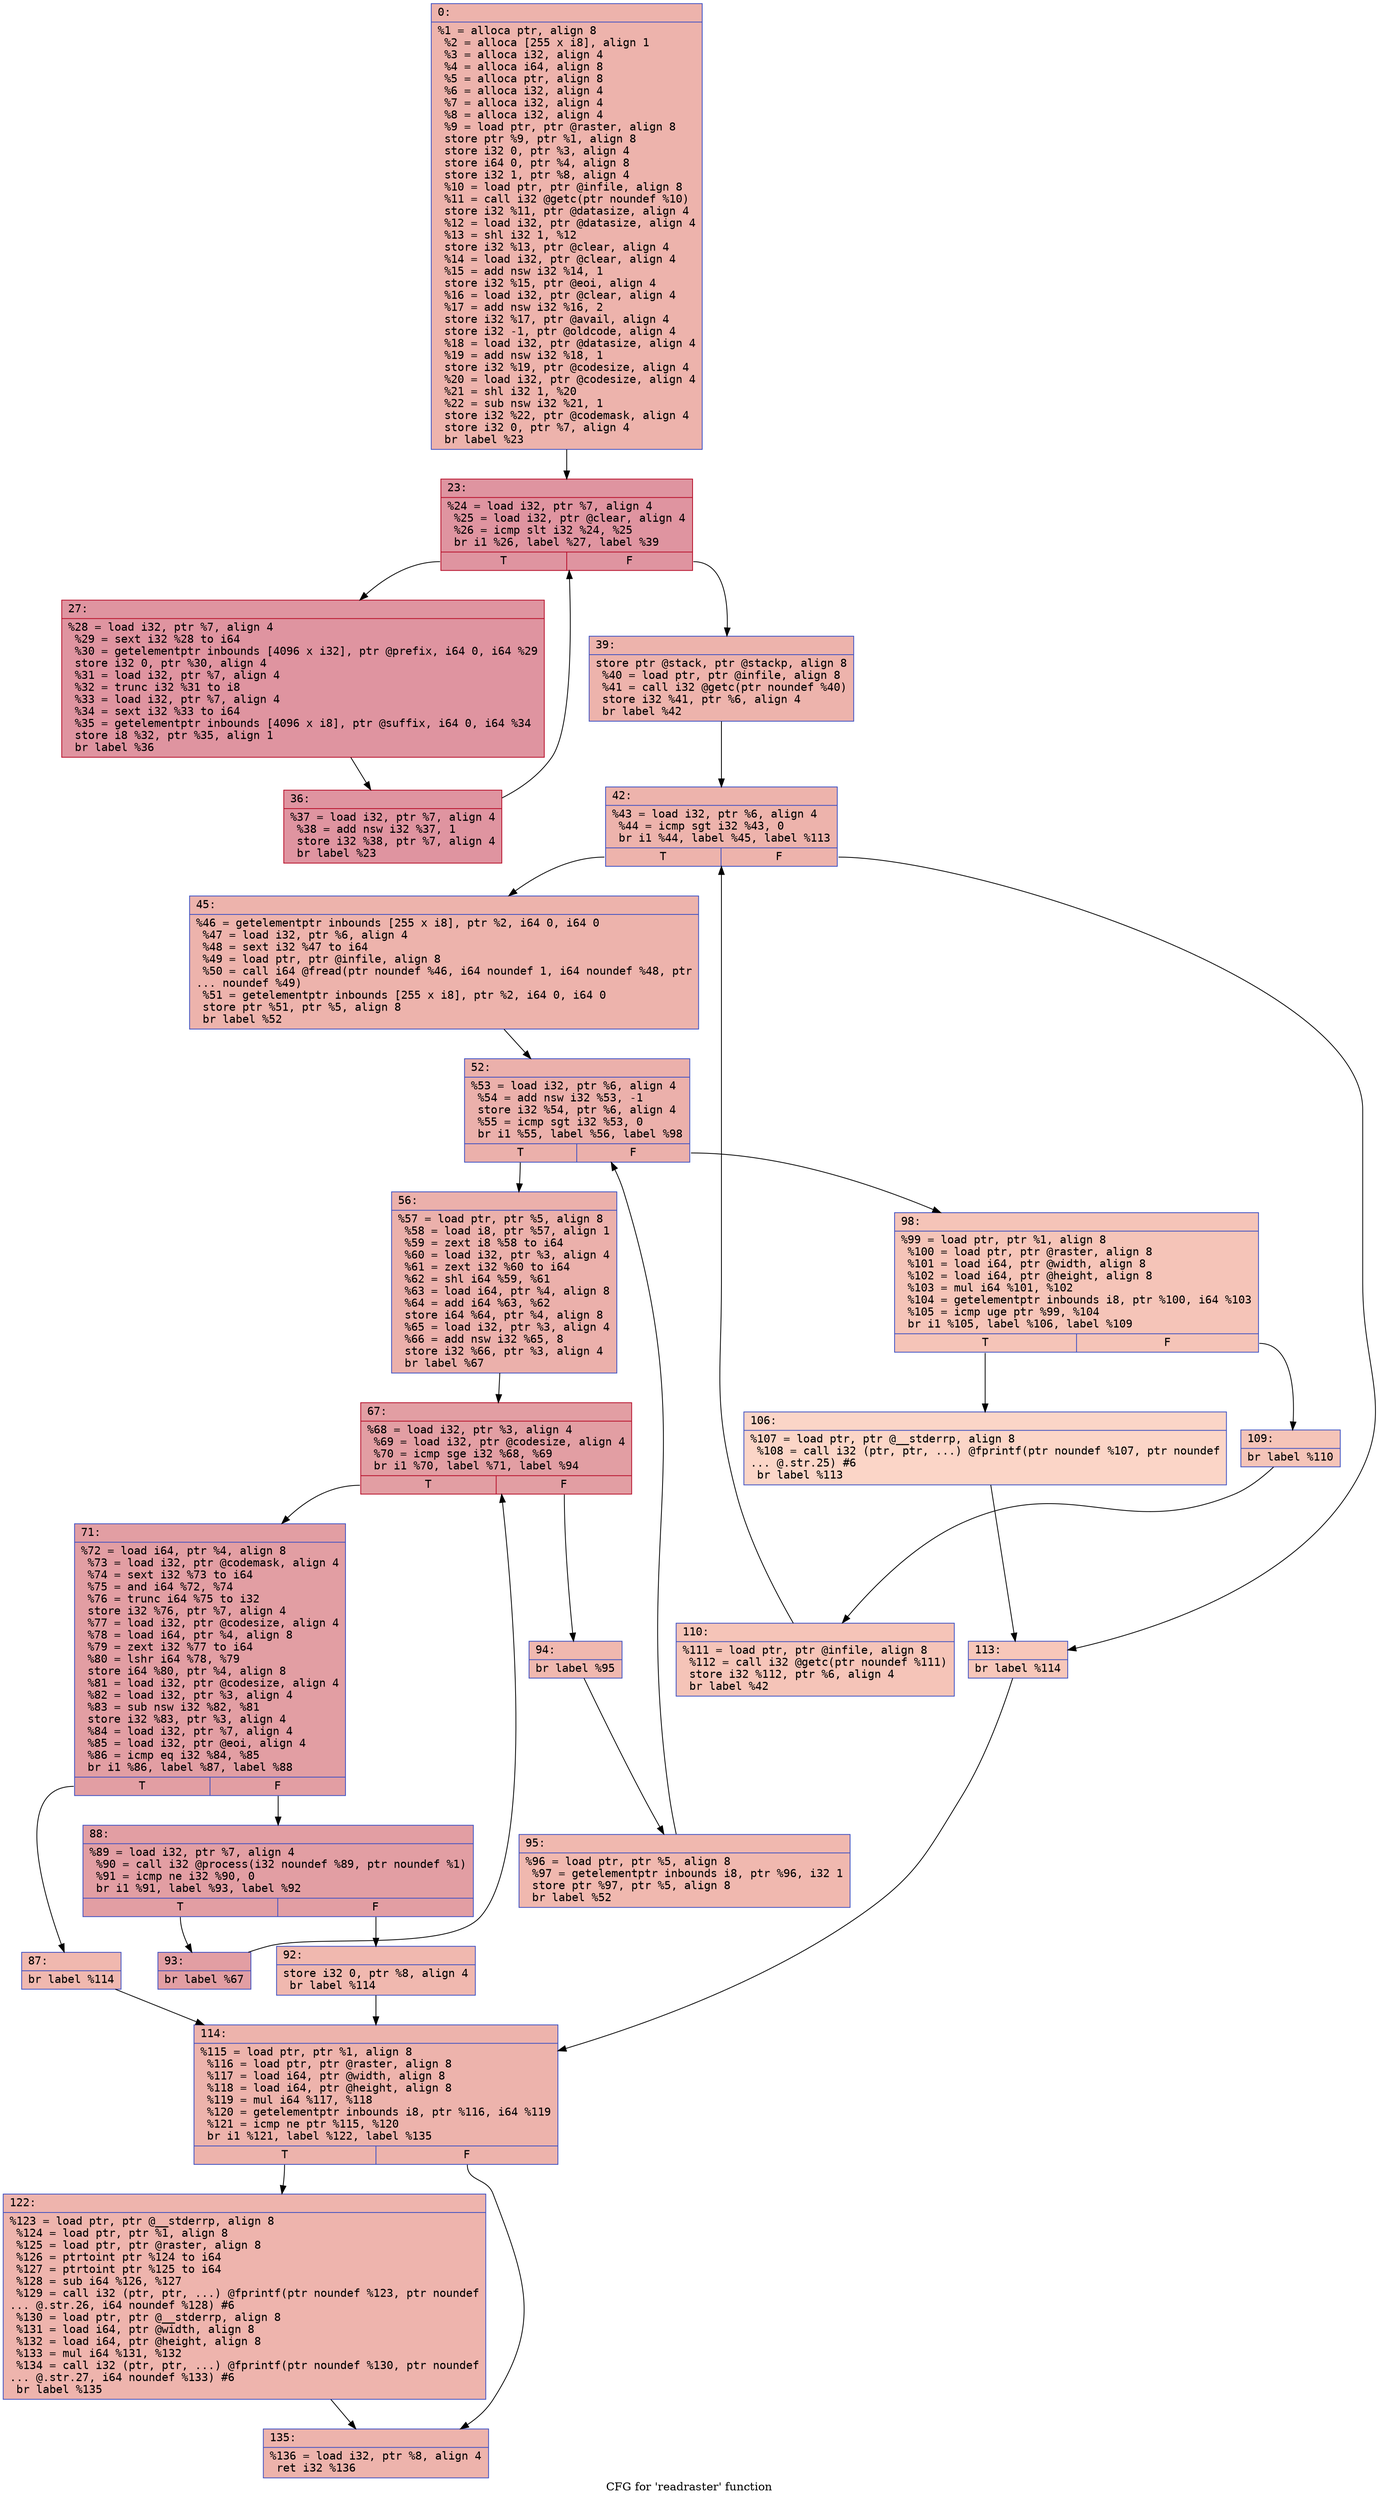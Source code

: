 digraph "CFG for 'readraster' function" {
	label="CFG for 'readraster' function";

	Node0x600003634500 [shape=record,color="#3d50c3ff", style=filled, fillcolor="#d6524470" fontname="Courier",label="{0:\l|  %1 = alloca ptr, align 8\l  %2 = alloca [255 x i8], align 1\l  %3 = alloca i32, align 4\l  %4 = alloca i64, align 8\l  %5 = alloca ptr, align 8\l  %6 = alloca i32, align 4\l  %7 = alloca i32, align 4\l  %8 = alloca i32, align 4\l  %9 = load ptr, ptr @raster, align 8\l  store ptr %9, ptr %1, align 8\l  store i32 0, ptr %3, align 4\l  store i64 0, ptr %4, align 8\l  store i32 1, ptr %8, align 4\l  %10 = load ptr, ptr @infile, align 8\l  %11 = call i32 @getc(ptr noundef %10)\l  store i32 %11, ptr @datasize, align 4\l  %12 = load i32, ptr @datasize, align 4\l  %13 = shl i32 1, %12\l  store i32 %13, ptr @clear, align 4\l  %14 = load i32, ptr @clear, align 4\l  %15 = add nsw i32 %14, 1\l  store i32 %15, ptr @eoi, align 4\l  %16 = load i32, ptr @clear, align 4\l  %17 = add nsw i32 %16, 2\l  store i32 %17, ptr @avail, align 4\l  store i32 -1, ptr @oldcode, align 4\l  %18 = load i32, ptr @datasize, align 4\l  %19 = add nsw i32 %18, 1\l  store i32 %19, ptr @codesize, align 4\l  %20 = load i32, ptr @codesize, align 4\l  %21 = shl i32 1, %20\l  %22 = sub nsw i32 %21, 1\l  store i32 %22, ptr @codemask, align 4\l  store i32 0, ptr %7, align 4\l  br label %23\l}"];
	Node0x600003634500 -> Node0x600003634550[tooltip="0 -> 23\nProbability 100.00%" ];
	Node0x600003634550 [shape=record,color="#b70d28ff", style=filled, fillcolor="#b70d2870" fontname="Courier",label="{23:\l|  %24 = load i32, ptr %7, align 4\l  %25 = load i32, ptr @clear, align 4\l  %26 = icmp slt i32 %24, %25\l  br i1 %26, label %27, label %39\l|{<s0>T|<s1>F}}"];
	Node0x600003634550:s0 -> Node0x6000036345a0[tooltip="23 -> 27\nProbability 96.88%" ];
	Node0x600003634550:s1 -> Node0x600003634640[tooltip="23 -> 39\nProbability 3.12%" ];
	Node0x6000036345a0 [shape=record,color="#b70d28ff", style=filled, fillcolor="#b70d2870" fontname="Courier",label="{27:\l|  %28 = load i32, ptr %7, align 4\l  %29 = sext i32 %28 to i64\l  %30 = getelementptr inbounds [4096 x i32], ptr @prefix, i64 0, i64 %29\l  store i32 0, ptr %30, align 4\l  %31 = load i32, ptr %7, align 4\l  %32 = trunc i32 %31 to i8\l  %33 = load i32, ptr %7, align 4\l  %34 = sext i32 %33 to i64\l  %35 = getelementptr inbounds [4096 x i8], ptr @suffix, i64 0, i64 %34\l  store i8 %32, ptr %35, align 1\l  br label %36\l}"];
	Node0x6000036345a0 -> Node0x6000036345f0[tooltip="27 -> 36\nProbability 100.00%" ];
	Node0x6000036345f0 [shape=record,color="#b70d28ff", style=filled, fillcolor="#b70d2870" fontname="Courier",label="{36:\l|  %37 = load i32, ptr %7, align 4\l  %38 = add nsw i32 %37, 1\l  store i32 %38, ptr %7, align 4\l  br label %23\l}"];
	Node0x6000036345f0 -> Node0x600003634550[tooltip="36 -> 23\nProbability 100.00%" ];
	Node0x600003634640 [shape=record,color="#3d50c3ff", style=filled, fillcolor="#d6524470" fontname="Courier",label="{39:\l|  store ptr @stack, ptr @stackp, align 8\l  %40 = load ptr, ptr @infile, align 8\l  %41 = call i32 @getc(ptr noundef %40)\l  store i32 %41, ptr %6, align 4\l  br label %42\l}"];
	Node0x600003634640 -> Node0x600003634690[tooltip="39 -> 42\nProbability 100.00%" ];
	Node0x600003634690 [shape=record,color="#3d50c3ff", style=filled, fillcolor="#d6524470" fontname="Courier",label="{42:\l|  %43 = load i32, ptr %6, align 4\l  %44 = icmp sgt i32 %43, 0\l  br i1 %44, label %45, label %113\l|{<s0>T|<s1>F}}"];
	Node0x600003634690:s0 -> Node0x6000036346e0[tooltip="42 -> 45\nProbability 96.88%" ];
	Node0x600003634690:s1 -> Node0x600003634b90[tooltip="42 -> 113\nProbability 3.12%" ];
	Node0x6000036346e0 [shape=record,color="#3d50c3ff", style=filled, fillcolor="#d6524470" fontname="Courier",label="{45:\l|  %46 = getelementptr inbounds [255 x i8], ptr %2, i64 0, i64 0\l  %47 = load i32, ptr %6, align 4\l  %48 = sext i32 %47 to i64\l  %49 = load ptr, ptr @infile, align 8\l  %50 = call i64 @fread(ptr noundef %46, i64 noundef 1, i64 noundef %48, ptr\l... noundef %49)\l  %51 = getelementptr inbounds [255 x i8], ptr %2, i64 0, i64 0\l  store ptr %51, ptr %5, align 8\l  br label %52\l}"];
	Node0x6000036346e0 -> Node0x600003634730[tooltip="45 -> 52\nProbability 100.00%" ];
	Node0x600003634730 [shape=record,color="#3d50c3ff", style=filled, fillcolor="#d24b4070" fontname="Courier",label="{52:\l|  %53 = load i32, ptr %6, align 4\l  %54 = add nsw i32 %53, -1\l  store i32 %54, ptr %6, align 4\l  %55 = icmp sgt i32 %53, 0\l  br i1 %55, label %56, label %98\l|{<s0>T|<s1>F}}"];
	Node0x600003634730:s0 -> Node0x600003634780[tooltip="52 -> 56\nProbability 96.88%" ];
	Node0x600003634730:s1 -> Node0x600003634a50[tooltip="52 -> 98\nProbability 3.12%" ];
	Node0x600003634780 [shape=record,color="#3d50c3ff", style=filled, fillcolor="#d24b4070" fontname="Courier",label="{56:\l|  %57 = load ptr, ptr %5, align 8\l  %58 = load i8, ptr %57, align 1\l  %59 = zext i8 %58 to i64\l  %60 = load i32, ptr %3, align 4\l  %61 = zext i32 %60 to i64\l  %62 = shl i64 %59, %61\l  %63 = load i64, ptr %4, align 8\l  %64 = add i64 %63, %62\l  store i64 %64, ptr %4, align 8\l  %65 = load i32, ptr %3, align 4\l  %66 = add nsw i32 %65, 8\l  store i32 %66, ptr %3, align 4\l  br label %67\l}"];
	Node0x600003634780 -> Node0x6000036347d0[tooltip="56 -> 67\nProbability 100.00%" ];
	Node0x6000036347d0 [shape=record,color="#b70d28ff", style=filled, fillcolor="#be242e70" fontname="Courier",label="{67:\l|  %68 = load i32, ptr %3, align 4\l  %69 = load i32, ptr @codesize, align 4\l  %70 = icmp sge i32 %68, %69\l  br i1 %70, label %71, label %94\l|{<s0>T|<s1>F}}"];
	Node0x6000036347d0:s0 -> Node0x600003634820[tooltip="67 -> 71\nProbability 96.88%" ];
	Node0x6000036347d0:s1 -> Node0x6000036349b0[tooltip="67 -> 94\nProbability 3.12%" ];
	Node0x600003634820 [shape=record,color="#3d50c3ff", style=filled, fillcolor="#be242e70" fontname="Courier",label="{71:\l|  %72 = load i64, ptr %4, align 8\l  %73 = load i32, ptr @codemask, align 4\l  %74 = sext i32 %73 to i64\l  %75 = and i64 %72, %74\l  %76 = trunc i64 %75 to i32\l  store i32 %76, ptr %7, align 4\l  %77 = load i32, ptr @codesize, align 4\l  %78 = load i64, ptr %4, align 8\l  %79 = zext i32 %77 to i64\l  %80 = lshr i64 %78, %79\l  store i64 %80, ptr %4, align 8\l  %81 = load i32, ptr @codesize, align 4\l  %82 = load i32, ptr %3, align 4\l  %83 = sub nsw i32 %82, %81\l  store i32 %83, ptr %3, align 4\l  %84 = load i32, ptr %7, align 4\l  %85 = load i32, ptr @eoi, align 4\l  %86 = icmp eq i32 %84, %85\l  br i1 %86, label %87, label %88\l|{<s0>T|<s1>F}}"];
	Node0x600003634820:s0 -> Node0x600003634870[tooltip="71 -> 87\nProbability 3.12%" ];
	Node0x600003634820:s1 -> Node0x6000036348c0[tooltip="71 -> 88\nProbability 96.88%" ];
	Node0x600003634870 [shape=record,color="#3d50c3ff", style=filled, fillcolor="#dc5d4a70" fontname="Courier",label="{87:\l|  br label %114\l}"];
	Node0x600003634870 -> Node0x600003634be0[tooltip="87 -> 114\nProbability 100.00%" ];
	Node0x6000036348c0 [shape=record,color="#3d50c3ff", style=filled, fillcolor="#be242e70" fontname="Courier",label="{88:\l|  %89 = load i32, ptr %7, align 4\l  %90 = call i32 @process(i32 noundef %89, ptr noundef %1)\l  %91 = icmp ne i32 %90, 0\l  br i1 %91, label %93, label %92\l|{<s0>T|<s1>F}}"];
	Node0x6000036348c0:s0 -> Node0x600003634960[tooltip="88 -> 93\nProbability 96.88%" ];
	Node0x6000036348c0:s1 -> Node0x600003634910[tooltip="88 -> 92\nProbability 3.12%" ];
	Node0x600003634910 [shape=record,color="#3d50c3ff", style=filled, fillcolor="#dc5d4a70" fontname="Courier",label="{92:\l|  store i32 0, ptr %8, align 4\l  br label %114\l}"];
	Node0x600003634910 -> Node0x600003634be0[tooltip="92 -> 114\nProbability 100.00%" ];
	Node0x600003634960 [shape=record,color="#3d50c3ff", style=filled, fillcolor="#be242e70" fontname="Courier",label="{93:\l|  br label %67\l}"];
	Node0x600003634960 -> Node0x6000036347d0[tooltip="93 -> 67\nProbability 100.00%" ];
	Node0x6000036349b0 [shape=record,color="#3d50c3ff", style=filled, fillcolor="#dc5d4a70" fontname="Courier",label="{94:\l|  br label %95\l}"];
	Node0x6000036349b0 -> Node0x600003634a00[tooltip="94 -> 95\nProbability 100.00%" ];
	Node0x600003634a00 [shape=record,color="#3d50c3ff", style=filled, fillcolor="#dc5d4a70" fontname="Courier",label="{95:\l|  %96 = load ptr, ptr %5, align 8\l  %97 = getelementptr inbounds i8, ptr %96, i32 1\l  store ptr %97, ptr %5, align 8\l  br label %52\l}"];
	Node0x600003634a00 -> Node0x600003634730[tooltip="95 -> 52\nProbability 100.00%" ];
	Node0x600003634a50 [shape=record,color="#3d50c3ff", style=filled, fillcolor="#e97a5f70" fontname="Courier",label="{98:\l|  %99 = load ptr, ptr %1, align 8\l  %100 = load ptr, ptr @raster, align 8\l  %101 = load i64, ptr @width, align 8\l  %102 = load i64, ptr @height, align 8\l  %103 = mul i64 %101, %102\l  %104 = getelementptr inbounds i8, ptr %100, i64 %103\l  %105 = icmp uge ptr %99, %104\l  br i1 %105, label %106, label %109\l|{<s0>T|<s1>F}}"];
	Node0x600003634a50:s0 -> Node0x600003634aa0[tooltip="98 -> 106\nProbability 3.12%" ];
	Node0x600003634a50:s1 -> Node0x600003634af0[tooltip="98 -> 109\nProbability 96.88%" ];
	Node0x600003634aa0 [shape=record,color="#3d50c3ff", style=filled, fillcolor="#f5a08170" fontname="Courier",label="{106:\l|  %107 = load ptr, ptr @__stderrp, align 8\l  %108 = call i32 (ptr, ptr, ...) @fprintf(ptr noundef %107, ptr noundef\l... @.str.25) #6\l  br label %113\l}"];
	Node0x600003634aa0 -> Node0x600003634b90[tooltip="106 -> 113\nProbability 100.00%" ];
	Node0x600003634af0 [shape=record,color="#3d50c3ff", style=filled, fillcolor="#e97a5f70" fontname="Courier",label="{109:\l|  br label %110\l}"];
	Node0x600003634af0 -> Node0x600003634b40[tooltip="109 -> 110\nProbability 100.00%" ];
	Node0x600003634b40 [shape=record,color="#3d50c3ff", style=filled, fillcolor="#e97a5f70" fontname="Courier",label="{110:\l|  %111 = load ptr, ptr @infile, align 8\l  %112 = call i32 @getc(ptr noundef %111)\l  store i32 %112, ptr %6, align 4\l  br label %42\l}"];
	Node0x600003634b40 -> Node0x600003634690[tooltip="110 -> 42\nProbability 100.00%" ];
	Node0x600003634b90 [shape=record,color="#3d50c3ff", style=filled, fillcolor="#ec7f6370" fontname="Courier",label="{113:\l|  br label %114\l}"];
	Node0x600003634b90 -> Node0x600003634be0[tooltip="113 -> 114\nProbability 100.00%" ];
	Node0x600003634be0 [shape=record,color="#3d50c3ff", style=filled, fillcolor="#d6524470" fontname="Courier",label="{114:\l|  %115 = load ptr, ptr %1, align 8\l  %116 = load ptr, ptr @raster, align 8\l  %117 = load i64, ptr @width, align 8\l  %118 = load i64, ptr @height, align 8\l  %119 = mul i64 %117, %118\l  %120 = getelementptr inbounds i8, ptr %116, i64 %119\l  %121 = icmp ne ptr %115, %120\l  br i1 %121, label %122, label %135\l|{<s0>T|<s1>F}}"];
	Node0x600003634be0:s0 -> Node0x600003634c30[tooltip="114 -> 122\nProbability 62.50%" ];
	Node0x600003634be0:s1 -> Node0x600003634c80[tooltip="114 -> 135\nProbability 37.50%" ];
	Node0x600003634c30 [shape=record,color="#3d50c3ff", style=filled, fillcolor="#d8564670" fontname="Courier",label="{122:\l|  %123 = load ptr, ptr @__stderrp, align 8\l  %124 = load ptr, ptr %1, align 8\l  %125 = load ptr, ptr @raster, align 8\l  %126 = ptrtoint ptr %124 to i64\l  %127 = ptrtoint ptr %125 to i64\l  %128 = sub i64 %126, %127\l  %129 = call i32 (ptr, ptr, ...) @fprintf(ptr noundef %123, ptr noundef\l... @.str.26, i64 noundef %128) #6\l  %130 = load ptr, ptr @__stderrp, align 8\l  %131 = load i64, ptr @width, align 8\l  %132 = load i64, ptr @height, align 8\l  %133 = mul i64 %131, %132\l  %134 = call i32 (ptr, ptr, ...) @fprintf(ptr noundef %130, ptr noundef\l... @.str.27, i64 noundef %133) #6\l  br label %135\l}"];
	Node0x600003634c30 -> Node0x600003634c80[tooltip="122 -> 135\nProbability 100.00%" ];
	Node0x600003634c80 [shape=record,color="#3d50c3ff", style=filled, fillcolor="#d6524470" fontname="Courier",label="{135:\l|  %136 = load i32, ptr %8, align 4\l  ret i32 %136\l}"];
}
